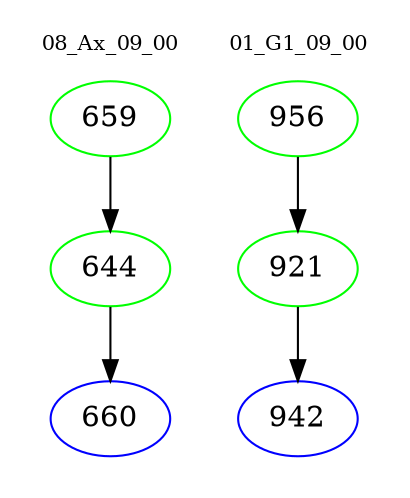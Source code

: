 digraph{
subgraph cluster_0 {
color = white
label = "08_Ax_09_00";
fontsize=10;
T0_659 [label="659", color="green"]
T0_659 -> T0_644 [color="black"]
T0_644 [label="644", color="green"]
T0_644 -> T0_660 [color="black"]
T0_660 [label="660", color="blue"]
}
subgraph cluster_1 {
color = white
label = "01_G1_09_00";
fontsize=10;
T1_956 [label="956", color="green"]
T1_956 -> T1_921 [color="black"]
T1_921 [label="921", color="green"]
T1_921 -> T1_942 [color="black"]
T1_942 [label="942", color="blue"]
}
}
